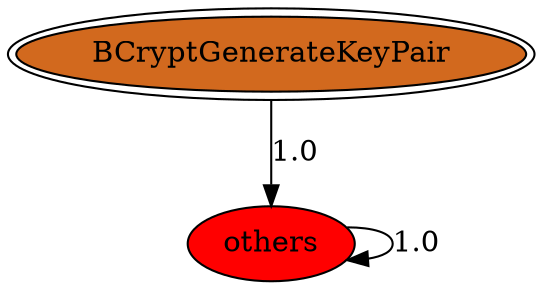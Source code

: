 digraph "./REPORTS/63275.json/API_PER_CATEGORY/BCryptGenerateKeyPair.exe_6664_CNG Cryptographic Primitive_API_per_Category_Transition_Matrix" {
	BCryptGenerateKeyPair [label=BCryptGenerateKeyPair fillcolor=chocolate peripheries=2 style=filled]
	others [label=others fillcolor=red style=filled]
	BCryptGenerateKeyPair -> others [label=1.0 fontcolor=black]
	others -> others [label=1.0 fontcolor=black]
}
